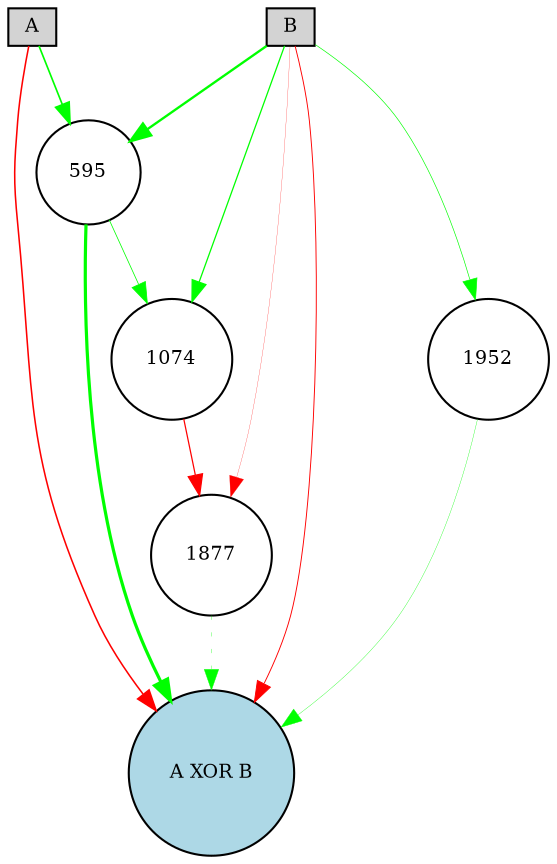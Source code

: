 digraph {
	node [fontsize=9 height=0.2 shape=circle width=0.2]
	A [fillcolor=lightgray shape=box style=filled]
	B [fillcolor=lightgray shape=box style=filled]
	"A XOR B" [fillcolor=lightblue style=filled]
	1952 [fillcolor=white style=filled]
	1074 [fillcolor=white style=filled]
	595 [fillcolor=white style=filled]
	1877 [fillcolor=white style=filled]
	B -> 595 [color=green penwidth=1.1230907656605178 style=solid]
	595 -> "A XOR B" [color=green penwidth=1.5350363715332989 style=solid]
	A -> 595 [color=green penwidth=0.7979842526511983 style=solid]
	B -> 1074 [color=green penwidth=0.6113825292208455 style=solid]
	B -> "A XOR B" [color=red penwidth=0.4484336596890398 style=solid]
	B -> 1877 [color=red penwidth=0.11320501688818019 style=solid]
	1877 -> "A XOR B" [color=green penwidth=0.16186189955761127 style=dotted]
	1074 -> 1877 [color=red penwidth=0.5969098783401773 style=solid]
	B -> 1952 [color=green penwidth=0.3164514956064307 style=solid]
	1952 -> "A XOR B" [color=green penwidth=0.16159848854092457 style=solid]
	A -> "A XOR B" [color=red penwidth=0.74670513385761 style=solid]
	595 -> 1074 [color=green penwidth=0.37118209237004707 style=solid]
}
